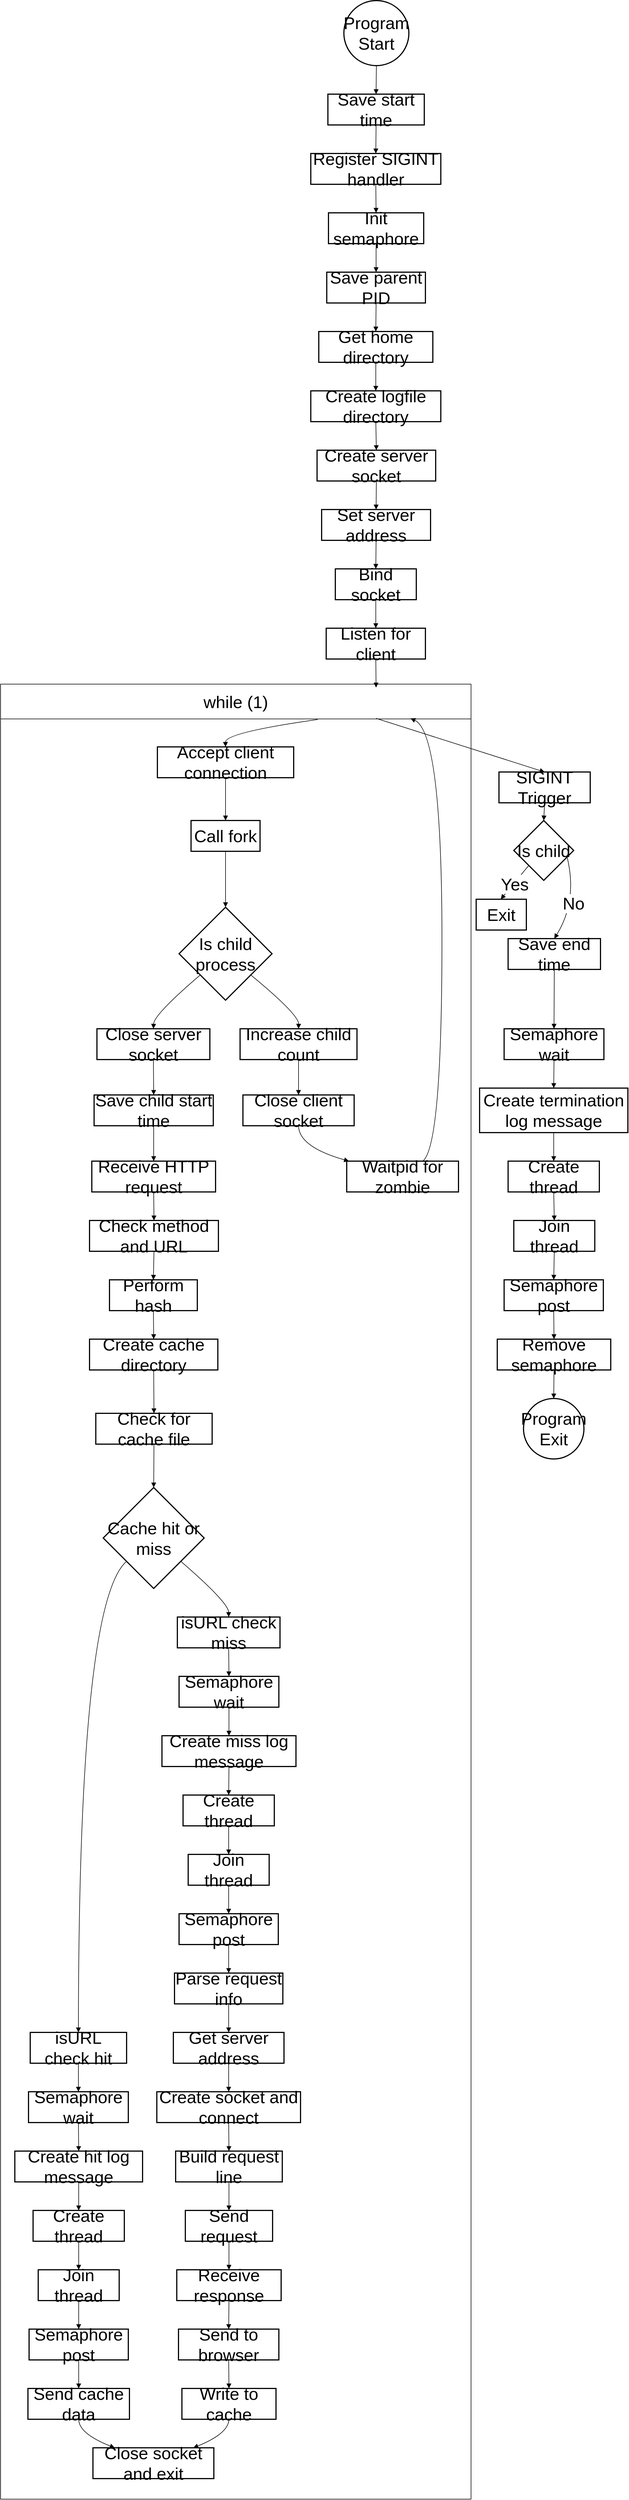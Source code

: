 <mxfile version="27.1.0">
  <diagram name="페이지-1" id="2ZUeOMSqnqANXjBzBvZ2">
    <mxGraphModel dx="3329" dy="1334" grid="0" gridSize="10" guides="1" tooltips="1" connect="1" arrows="1" fold="1" page="1" pageScale="1" pageWidth="827" pageHeight="1169" math="0" shadow="0">
      <root>
        <mxCell id="0" />
        <mxCell id="1" parent="0" />
        <mxCell id="hJSbbheGE9ecB6tRiey5-121" value="" style="rounded=0;whiteSpace=wrap;html=1;" vertex="1" parent="1">
          <mxGeometry x="-5" y="1275" width="825" height="3124" as="geometry" />
        </mxCell>
        <mxCell id="hJSbbheGE9ecB6tRiey5-120" value="&lt;font style=&quot;font-size: 30px;&quot;&gt;while (1)&lt;/font&gt;" style="rounded=0;whiteSpace=wrap;html=1;" vertex="1" parent="1">
          <mxGeometry x="-5" y="1218" width="825" height="61" as="geometry" />
        </mxCell>
        <mxCell id="hJSbbheGE9ecB6tRiey5-1" value="Program Start" style="ellipse;aspect=fixed;strokeWidth=2;whiteSpace=wrap;fontSize=30;" vertex="1" parent="1">
          <mxGeometry x="597" y="20" width="114" height="114" as="geometry" />
        </mxCell>
        <mxCell id="hJSbbheGE9ecB6tRiey5-2" value="Save start time" style="whiteSpace=wrap;strokeWidth=2;fontSize=30;" vertex="1" parent="1">
          <mxGeometry x="569" y="184" width="169" height="54" as="geometry" />
        </mxCell>
        <mxCell id="hJSbbheGE9ecB6tRiey5-3" value="Register SIGINT handler" style="whiteSpace=wrap;strokeWidth=2;fontSize=30;" vertex="1" parent="1">
          <mxGeometry x="539" y="288" width="228" height="54" as="geometry" />
        </mxCell>
        <mxCell id="hJSbbheGE9ecB6tRiey5-4" value="Init semaphore" style="whiteSpace=wrap;strokeWidth=2;fontSize=30;" vertex="1" parent="1">
          <mxGeometry x="570" y="392" width="167" height="54" as="geometry" />
        </mxCell>
        <mxCell id="hJSbbheGE9ecB6tRiey5-5" value="Save parent PID" style="whiteSpace=wrap;strokeWidth=2;fontSize=30;" vertex="1" parent="1">
          <mxGeometry x="567" y="496" width="173" height="54" as="geometry" />
        </mxCell>
        <mxCell id="hJSbbheGE9ecB6tRiey5-6" value="Get home directory" style="whiteSpace=wrap;strokeWidth=2;fontSize=30;" vertex="1" parent="1">
          <mxGeometry x="553" y="600" width="200" height="54" as="geometry" />
        </mxCell>
        <mxCell id="hJSbbheGE9ecB6tRiey5-7" value="Create logfile directory" style="whiteSpace=wrap;strokeWidth=2;fontSize=30;" vertex="1" parent="1">
          <mxGeometry x="539" y="704" width="228" height="54" as="geometry" />
        </mxCell>
        <mxCell id="hJSbbheGE9ecB6tRiey5-8" value="Create server socket" style="whiteSpace=wrap;strokeWidth=2;fontSize=30;" vertex="1" parent="1">
          <mxGeometry x="550" y="808" width="208" height="54" as="geometry" />
        </mxCell>
        <mxCell id="hJSbbheGE9ecB6tRiey5-9" value="Set server address" style="whiteSpace=wrap;strokeWidth=2;fontSize=30;" vertex="1" parent="1">
          <mxGeometry x="558" y="912" width="191" height="54" as="geometry" />
        </mxCell>
        <mxCell id="hJSbbheGE9ecB6tRiey5-10" value="Bind socket" style="whiteSpace=wrap;strokeWidth=2;fontSize=30;" vertex="1" parent="1">
          <mxGeometry x="582" y="1016" width="142" height="54" as="geometry" />
        </mxCell>
        <mxCell id="hJSbbheGE9ecB6tRiey5-11" value="Listen for client" style="whiteSpace=wrap;strokeWidth=2;fontSize=30;" vertex="1" parent="1">
          <mxGeometry x="566" y="1120" width="174" height="54" as="geometry" />
        </mxCell>
        <mxCell id="hJSbbheGE9ecB6tRiey5-13" value="Accept client connection" style="whiteSpace=wrap;strokeWidth=2;fontSize=30;" vertex="1" parent="1">
          <mxGeometry x="270" y="1328" width="239" height="54" as="geometry" />
        </mxCell>
        <mxCell id="hJSbbheGE9ecB6tRiey5-14" value="Call fork" style="whiteSpace=wrap;strokeWidth=2;fontSize=30;" vertex="1" parent="1">
          <mxGeometry x="329" y="1457" width="121" height="54" as="geometry" />
        </mxCell>
        <mxCell id="hJSbbheGE9ecB6tRiey5-15" value="Is child process" style="rhombus;strokeWidth=2;whiteSpace=wrap;fontSize=30;" vertex="1" parent="1">
          <mxGeometry x="308" y="1609" width="163" height="163" as="geometry" />
        </mxCell>
        <mxCell id="hJSbbheGE9ecB6tRiey5-16" value="Close server socket" style="whiteSpace=wrap;strokeWidth=2;fontSize=30;" vertex="1" parent="1">
          <mxGeometry x="164" y="1822" width="198" height="54" as="geometry" />
        </mxCell>
        <mxCell id="hJSbbheGE9ecB6tRiey5-17" value="Save child start time" style="whiteSpace=wrap;strokeWidth=2;fontSize=30;" vertex="1" parent="1">
          <mxGeometry x="159" y="1938" width="209" height="54" as="geometry" />
        </mxCell>
        <mxCell id="hJSbbheGE9ecB6tRiey5-18" value="Receive HTTP request" style="whiteSpace=wrap;strokeWidth=2;fontSize=30;" vertex="1" parent="1">
          <mxGeometry x="155" y="2054" width="217" height="54" as="geometry" />
        </mxCell>
        <mxCell id="hJSbbheGE9ecB6tRiey5-19" value="Check method and URL" style="whiteSpace=wrap;strokeWidth=2;fontSize=30;" vertex="1" parent="1">
          <mxGeometry x="151" y="2158" width="226" height="54" as="geometry" />
        </mxCell>
        <mxCell id="hJSbbheGE9ecB6tRiey5-20" value="Perform hash" style="whiteSpace=wrap;strokeWidth=2;fontSize=30;" vertex="1" parent="1">
          <mxGeometry x="186" y="2262" width="154" height="54" as="geometry" />
        </mxCell>
        <mxCell id="hJSbbheGE9ecB6tRiey5-21" value="Create cache directory" style="whiteSpace=wrap;strokeWidth=2;fontSize=30;" vertex="1" parent="1">
          <mxGeometry x="151" y="2366" width="225" height="54" as="geometry" />
        </mxCell>
        <mxCell id="hJSbbheGE9ecB6tRiey5-22" value="Check for cache file" style="whiteSpace=wrap;strokeWidth=2;fontSize=30;" vertex="1" parent="1">
          <mxGeometry x="162" y="2496" width="204" height="54" as="geometry" />
        </mxCell>
        <mxCell id="hJSbbheGE9ecB6tRiey5-23" value="Cache hit or miss" style="rhombus;strokeWidth=2;whiteSpace=wrap;fontSize=30;" vertex="1" parent="1">
          <mxGeometry x="175" y="2626" width="177" height="177" as="geometry" />
        </mxCell>
        <mxCell id="hJSbbheGE9ecB6tRiey5-24" value="isURL check hit" style="whiteSpace=wrap;strokeWidth=2;fontSize=30;" vertex="1" parent="1">
          <mxGeometry x="47" y="3581" width="169" height="54" as="geometry" />
        </mxCell>
        <mxCell id="hJSbbheGE9ecB6tRiey5-25" value="Semaphore wait" style="whiteSpace=wrap;strokeWidth=2;fontSize=30;" vertex="1" parent="1">
          <mxGeometry x="44" y="3685" width="175" height="54" as="geometry" />
        </mxCell>
        <mxCell id="hJSbbheGE9ecB6tRiey5-26" value="Create hit log message" style="whiteSpace=wrap;strokeWidth=2;fontSize=30;" vertex="1" parent="1">
          <mxGeometry x="20" y="3789" width="224" height="54" as="geometry" />
        </mxCell>
        <mxCell id="hJSbbheGE9ecB6tRiey5-27" value="Create thread" style="whiteSpace=wrap;strokeWidth=2;fontSize=30;" vertex="1" parent="1">
          <mxGeometry x="52" y="3893" width="160" height="54" as="geometry" />
        </mxCell>
        <mxCell id="hJSbbheGE9ecB6tRiey5-28" value="Join thread" style="whiteSpace=wrap;strokeWidth=2;fontSize=30;" vertex="1" parent="1">
          <mxGeometry x="61" y="3997" width="142" height="54" as="geometry" />
        </mxCell>
        <mxCell id="hJSbbheGE9ecB6tRiey5-29" value="Semaphore post" style="whiteSpace=wrap;strokeWidth=2;fontSize=30;" vertex="1" parent="1">
          <mxGeometry x="45" y="4101" width="174" height="54" as="geometry" />
        </mxCell>
        <mxCell id="hJSbbheGE9ecB6tRiey5-30" value="Send cache data" style="whiteSpace=wrap;strokeWidth=2;fontSize=30;" vertex="1" parent="1">
          <mxGeometry x="43" y="4205" width="178" height="54" as="geometry" />
        </mxCell>
        <mxCell id="hJSbbheGE9ecB6tRiey5-31" value="isURL check miss" style="whiteSpace=wrap;strokeWidth=2;fontSize=30;" vertex="1" parent="1">
          <mxGeometry x="305" y="2853" width="180" height="54" as="geometry" />
        </mxCell>
        <mxCell id="hJSbbheGE9ecB6tRiey5-32" value="Semaphore wait" style="whiteSpace=wrap;strokeWidth=2;fontSize=30;" vertex="1" parent="1">
          <mxGeometry x="308" y="2957" width="175" height="54" as="geometry" />
        </mxCell>
        <mxCell id="hJSbbheGE9ecB6tRiey5-33" value="Create miss log message" style="whiteSpace=wrap;strokeWidth=2;fontSize=30;" vertex="1" parent="1">
          <mxGeometry x="278" y="3061" width="235" height="54" as="geometry" />
        </mxCell>
        <mxCell id="hJSbbheGE9ecB6tRiey5-34" value="Create thread" style="whiteSpace=wrap;strokeWidth=2;fontSize=30;" vertex="1" parent="1">
          <mxGeometry x="315" y="3165" width="160" height="54" as="geometry" />
        </mxCell>
        <mxCell id="hJSbbheGE9ecB6tRiey5-35" value="Join thread" style="whiteSpace=wrap;strokeWidth=2;fontSize=30;" vertex="1" parent="1">
          <mxGeometry x="324" y="3269" width="142" height="54" as="geometry" />
        </mxCell>
        <mxCell id="hJSbbheGE9ecB6tRiey5-36" value="Semaphore post" style="whiteSpace=wrap;strokeWidth=2;fontSize=30;" vertex="1" parent="1">
          <mxGeometry x="308" y="3373" width="174" height="54" as="geometry" />
        </mxCell>
        <mxCell id="hJSbbheGE9ecB6tRiey5-37" value="Parse request info" style="whiteSpace=wrap;strokeWidth=2;fontSize=30;" vertex="1" parent="1">
          <mxGeometry x="300" y="3477" width="190" height="54" as="geometry" />
        </mxCell>
        <mxCell id="hJSbbheGE9ecB6tRiey5-38" value="Get server address" style="whiteSpace=wrap;strokeWidth=2;fontSize=30;" vertex="1" parent="1">
          <mxGeometry x="298" y="3581" width="194" height="54" as="geometry" />
        </mxCell>
        <mxCell id="hJSbbheGE9ecB6tRiey5-39" value="Create socket and connect" style="whiteSpace=wrap;strokeWidth=2;fontSize=30;" vertex="1" parent="1">
          <mxGeometry x="269" y="3685" width="252" height="54" as="geometry" />
        </mxCell>
        <mxCell id="hJSbbheGE9ecB6tRiey5-40" value="Build request line" style="whiteSpace=wrap;strokeWidth=2;fontSize=30;" vertex="1" parent="1">
          <mxGeometry x="302" y="3789" width="187" height="54" as="geometry" />
        </mxCell>
        <mxCell id="hJSbbheGE9ecB6tRiey5-41" value="Send request" style="whiteSpace=wrap;strokeWidth=2;fontSize=30;" vertex="1" parent="1">
          <mxGeometry x="319" y="3893" width="153" height="54" as="geometry" />
        </mxCell>
        <mxCell id="hJSbbheGE9ecB6tRiey5-42" value="Receive response" style="whiteSpace=wrap;strokeWidth=2;fontSize=30;" vertex="1" parent="1">
          <mxGeometry x="304" y="3997" width="183" height="54" as="geometry" />
        </mxCell>
        <mxCell id="hJSbbheGE9ecB6tRiey5-43" value="Send to browser" style="whiteSpace=wrap;strokeWidth=2;fontSize=30;" vertex="1" parent="1">
          <mxGeometry x="307" y="4101" width="176" height="54" as="geometry" />
        </mxCell>
        <mxCell id="hJSbbheGE9ecB6tRiey5-44" value="Write to cache" style="whiteSpace=wrap;strokeWidth=2;fontSize=30;" vertex="1" parent="1">
          <mxGeometry x="313" y="4205" width="165" height="54" as="geometry" />
        </mxCell>
        <mxCell id="hJSbbheGE9ecB6tRiey5-45" value="Close socket and exit" style="whiteSpace=wrap;strokeWidth=2;fontSize=30;" vertex="1" parent="1">
          <mxGeometry x="157" y="4309" width="212" height="54" as="geometry" />
        </mxCell>
        <mxCell id="hJSbbheGE9ecB6tRiey5-46" value="Increase child count" style="whiteSpace=wrap;strokeWidth=2;fontSize=30;" vertex="1" parent="1">
          <mxGeometry x="415" y="1822" width="205" height="54" as="geometry" />
        </mxCell>
        <mxCell id="hJSbbheGE9ecB6tRiey5-47" value="Close client socket" style="whiteSpace=wrap;strokeWidth=2;fontSize=30;" vertex="1" parent="1">
          <mxGeometry x="420" y="1938" width="195" height="54" as="geometry" />
        </mxCell>
        <mxCell id="hJSbbheGE9ecB6tRiey5-48" value="Waitpid for zombie" style="whiteSpace=wrap;strokeWidth=2;fontSize=30;" vertex="1" parent="1">
          <mxGeometry x="602" y="2054" width="196" height="54" as="geometry" />
        </mxCell>
        <mxCell id="hJSbbheGE9ecB6tRiey5-49" value="SIGINT Trigger" style="whiteSpace=wrap;strokeWidth=2;fontSize=30;" vertex="1" parent="1">
          <mxGeometry x="869" y="1372" width="160" height="54" as="geometry" />
        </mxCell>
        <mxCell id="hJSbbheGE9ecB6tRiey5-50" value="Is child" style="rhombus;strokeWidth=2;whiteSpace=wrap;fontSize=30;" vertex="1" parent="1">
          <mxGeometry x="895" y="1457" width="105" height="105" as="geometry" />
        </mxCell>
        <mxCell id="hJSbbheGE9ecB6tRiey5-51" value="Exit" style="whiteSpace=wrap;strokeWidth=2;fontSize=30;" vertex="1" parent="1">
          <mxGeometry x="829" y="1595" width="88" height="54" as="geometry" />
        </mxCell>
        <mxCell id="hJSbbheGE9ecB6tRiey5-52" value="Save end time" style="whiteSpace=wrap;strokeWidth=2;fontSize=30;" vertex="1" parent="1">
          <mxGeometry x="885" y="1664" width="162" height="54" as="geometry" />
        </mxCell>
        <mxCell id="hJSbbheGE9ecB6tRiey5-53" value="Semaphore wait" style="whiteSpace=wrap;strokeWidth=2;fontSize=30;" vertex="1" parent="1">
          <mxGeometry x="878" y="1822" width="175" height="54" as="geometry" />
        </mxCell>
        <mxCell id="hJSbbheGE9ecB6tRiey5-54" value="Create termination log message" style="whiteSpace=wrap;strokeWidth=2;fontSize=30;" vertex="1" parent="1">
          <mxGeometry x="835" y="1926" width="260" height="78" as="geometry" />
        </mxCell>
        <mxCell id="hJSbbheGE9ecB6tRiey5-55" value="Create thread" style="whiteSpace=wrap;strokeWidth=2;fontSize=30;" vertex="1" parent="1">
          <mxGeometry x="885" y="2054" width="160" height="54" as="geometry" />
        </mxCell>
        <mxCell id="hJSbbheGE9ecB6tRiey5-56" value="Join thread" style="whiteSpace=wrap;strokeWidth=2;fontSize=30;" vertex="1" parent="1">
          <mxGeometry x="895" y="2158" width="142" height="54" as="geometry" />
        </mxCell>
        <mxCell id="hJSbbheGE9ecB6tRiey5-57" value="Semaphore post" style="whiteSpace=wrap;strokeWidth=2;fontSize=30;" vertex="1" parent="1">
          <mxGeometry x="878" y="2262" width="174" height="54" as="geometry" />
        </mxCell>
        <mxCell id="hJSbbheGE9ecB6tRiey5-58" value="Remove semaphore" style="whiteSpace=wrap;strokeWidth=2;fontSize=30;" vertex="1" parent="1">
          <mxGeometry x="866" y="2366" width="199" height="54" as="geometry" />
        </mxCell>
        <mxCell id="hJSbbheGE9ecB6tRiey5-59" value="Program Exit" style="ellipse;aspect=fixed;strokeWidth=2;whiteSpace=wrap;fontSize=30;" vertex="1" parent="1">
          <mxGeometry x="912" y="2470" width="106" height="106" as="geometry" />
        </mxCell>
        <mxCell id="hJSbbheGE9ecB6tRiey5-60" value="" style="curved=1;startArrow=none;endArrow=block;exitX=0.5;exitY=1;entryX=0.5;entryY=0;rounded=0;fontSize=30;" edge="1" parent="1" source="hJSbbheGE9ecB6tRiey5-1" target="hJSbbheGE9ecB6tRiey5-2">
          <mxGeometry relative="1" as="geometry">
            <Array as="points" />
          </mxGeometry>
        </mxCell>
        <mxCell id="hJSbbheGE9ecB6tRiey5-61" value="" style="curved=1;startArrow=none;endArrow=block;exitX=0.5;exitY=1;entryX=0.5;entryY=0;rounded=0;fontSize=30;" edge="1" parent="1" source="hJSbbheGE9ecB6tRiey5-2" target="hJSbbheGE9ecB6tRiey5-3">
          <mxGeometry relative="1" as="geometry">
            <Array as="points" />
          </mxGeometry>
        </mxCell>
        <mxCell id="hJSbbheGE9ecB6tRiey5-62" value="" style="curved=1;startArrow=none;endArrow=block;exitX=0.5;exitY=1;entryX=0.5;entryY=0;rounded=0;fontSize=30;" edge="1" parent="1" source="hJSbbheGE9ecB6tRiey5-3" target="hJSbbheGE9ecB6tRiey5-4">
          <mxGeometry relative="1" as="geometry">
            <Array as="points" />
          </mxGeometry>
        </mxCell>
        <mxCell id="hJSbbheGE9ecB6tRiey5-63" value="" style="curved=1;startArrow=none;endArrow=block;exitX=0.5;exitY=0.99;entryX=0.5;entryY=-0.01;rounded=0;fontSize=30;" edge="1" parent="1" source="hJSbbheGE9ecB6tRiey5-4" target="hJSbbheGE9ecB6tRiey5-5">
          <mxGeometry relative="1" as="geometry">
            <Array as="points" />
          </mxGeometry>
        </mxCell>
        <mxCell id="hJSbbheGE9ecB6tRiey5-64" value="" style="curved=1;startArrow=none;endArrow=block;exitX=0.5;exitY=0.99;entryX=0.5;entryY=-0.01;rounded=0;fontSize=30;" edge="1" parent="1" source="hJSbbheGE9ecB6tRiey5-5" target="hJSbbheGE9ecB6tRiey5-6">
          <mxGeometry relative="1" as="geometry">
            <Array as="points" />
          </mxGeometry>
        </mxCell>
        <mxCell id="hJSbbheGE9ecB6tRiey5-65" value="" style="curved=1;startArrow=none;endArrow=block;exitX=0.5;exitY=0.99;entryX=0.5;entryY=-0.01;rounded=0;fontSize=30;" edge="1" parent="1" source="hJSbbheGE9ecB6tRiey5-6" target="hJSbbheGE9ecB6tRiey5-7">
          <mxGeometry relative="1" as="geometry">
            <Array as="points" />
          </mxGeometry>
        </mxCell>
        <mxCell id="hJSbbheGE9ecB6tRiey5-66" value="" style="curved=1;startArrow=none;endArrow=block;exitX=0.5;exitY=0.99;entryX=0.5;entryY=-0.01;rounded=0;fontSize=30;" edge="1" parent="1" source="hJSbbheGE9ecB6tRiey5-7" target="hJSbbheGE9ecB6tRiey5-8">
          <mxGeometry relative="1" as="geometry">
            <Array as="points" />
          </mxGeometry>
        </mxCell>
        <mxCell id="hJSbbheGE9ecB6tRiey5-67" value="" style="curved=1;startArrow=none;endArrow=block;exitX=0.5;exitY=0.99;entryX=0.5;entryY=-0.01;rounded=0;fontSize=30;" edge="1" parent="1" source="hJSbbheGE9ecB6tRiey5-8" target="hJSbbheGE9ecB6tRiey5-9">
          <mxGeometry relative="1" as="geometry">
            <Array as="points" />
          </mxGeometry>
        </mxCell>
        <mxCell id="hJSbbheGE9ecB6tRiey5-68" value="" style="curved=1;startArrow=none;endArrow=block;exitX=0.5;exitY=0.99;entryX=0.5;entryY=-0.01;rounded=0;fontSize=30;" edge="1" parent="1" source="hJSbbheGE9ecB6tRiey5-9" target="hJSbbheGE9ecB6tRiey5-10">
          <mxGeometry relative="1" as="geometry">
            <Array as="points" />
          </mxGeometry>
        </mxCell>
        <mxCell id="hJSbbheGE9ecB6tRiey5-69" value="" style="curved=1;startArrow=none;endArrow=block;exitX=0.5;exitY=0.99;entryX=0.5;entryY=-0.01;rounded=0;fontSize=30;" edge="1" parent="1" source="hJSbbheGE9ecB6tRiey5-10" target="hJSbbheGE9ecB6tRiey5-11">
          <mxGeometry relative="1" as="geometry">
            <Array as="points" />
          </mxGeometry>
        </mxCell>
        <mxCell id="hJSbbheGE9ecB6tRiey5-70" value="" style="curved=1;startArrow=none;endArrow=block;exitX=0.5;exitY=0.99;entryX=0.5;entryY=-0.01;rounded=0;fontSize=30;" edge="1" parent="1" source="hJSbbheGE9ecB6tRiey5-11">
          <mxGeometry relative="1" as="geometry">
            <Array as="points" />
            <mxPoint x="653.5" y="1224" as="targetPoint" />
          </mxGeometry>
        </mxCell>
        <mxCell id="hJSbbheGE9ecB6tRiey5-71" value="" style="curved=1;startArrow=none;endArrow=block;entryX=0.5;entryY=-0.01;rounded=0;fontSize=30;" edge="1" parent="1" target="hJSbbheGE9ecB6tRiey5-13">
          <mxGeometry relative="1" as="geometry">
            <Array as="points">
              <mxPoint x="389" y="1303" />
            </Array>
            <mxPoint x="551" y="1280" as="sourcePoint" />
          </mxGeometry>
        </mxCell>
        <mxCell id="hJSbbheGE9ecB6tRiey5-72" value="" style="curved=1;startArrow=none;endArrow=block;exitX=0.5;exitY=0.99;entryX=0.5;entryY=0;rounded=0;fontSize=30;" edge="1" parent="1" source="hJSbbheGE9ecB6tRiey5-13" target="hJSbbheGE9ecB6tRiey5-14">
          <mxGeometry relative="1" as="geometry">
            <Array as="points" />
          </mxGeometry>
        </mxCell>
        <mxCell id="hJSbbheGE9ecB6tRiey5-73" value="" style="curved=1;startArrow=none;endArrow=block;exitX=0.5;exitY=1;entryX=0.5;entryY=0;rounded=0;fontSize=30;" edge="1" parent="1" source="hJSbbheGE9ecB6tRiey5-14" target="hJSbbheGE9ecB6tRiey5-15">
          <mxGeometry relative="1" as="geometry">
            <Array as="points" />
          </mxGeometry>
        </mxCell>
        <mxCell id="hJSbbheGE9ecB6tRiey5-74" value="" style="curved=1;startArrow=none;endArrow=block;exitX=0;exitY=0.92;entryX=0.5;entryY=0;rounded=0;fontSize=30;" edge="1" parent="1" source="hJSbbheGE9ecB6tRiey5-15" target="hJSbbheGE9ecB6tRiey5-16">
          <mxGeometry relative="1" as="geometry">
            <Array as="points">
              <mxPoint x="264" y="1797" />
            </Array>
          </mxGeometry>
        </mxCell>
        <mxCell id="hJSbbheGE9ecB6tRiey5-75" value="" style="curved=1;startArrow=none;endArrow=block;exitX=0.5;exitY=1;entryX=0.5;entryY=0;rounded=0;fontSize=30;" edge="1" parent="1" source="hJSbbheGE9ecB6tRiey5-16" target="hJSbbheGE9ecB6tRiey5-17">
          <mxGeometry relative="1" as="geometry">
            <Array as="points" />
          </mxGeometry>
        </mxCell>
        <mxCell id="hJSbbheGE9ecB6tRiey5-76" value="" style="curved=1;startArrow=none;endArrow=block;exitX=0.5;exitY=1;entryX=0.5;entryY=0;rounded=0;fontSize=30;" edge="1" parent="1" source="hJSbbheGE9ecB6tRiey5-17" target="hJSbbheGE9ecB6tRiey5-18">
          <mxGeometry relative="1" as="geometry">
            <Array as="points" />
          </mxGeometry>
        </mxCell>
        <mxCell id="hJSbbheGE9ecB6tRiey5-77" value="" style="curved=1;startArrow=none;endArrow=block;exitX=0.5;exitY=1;entryX=0.5;entryY=0;rounded=0;fontSize=30;" edge="1" parent="1" source="hJSbbheGE9ecB6tRiey5-18" target="hJSbbheGE9ecB6tRiey5-19">
          <mxGeometry relative="1" as="geometry">
            <Array as="points" />
          </mxGeometry>
        </mxCell>
        <mxCell id="hJSbbheGE9ecB6tRiey5-78" value="" style="curved=1;startArrow=none;endArrow=block;exitX=0.5;exitY=1;entryX=0.5;entryY=0;rounded=0;fontSize=30;" edge="1" parent="1" source="hJSbbheGE9ecB6tRiey5-19" target="hJSbbheGE9ecB6tRiey5-20">
          <mxGeometry relative="1" as="geometry">
            <Array as="points" />
          </mxGeometry>
        </mxCell>
        <mxCell id="hJSbbheGE9ecB6tRiey5-79" value="" style="curved=1;startArrow=none;endArrow=block;exitX=0.5;exitY=1;entryX=0.5;entryY=0;rounded=0;fontSize=30;" edge="1" parent="1" source="hJSbbheGE9ecB6tRiey5-20" target="hJSbbheGE9ecB6tRiey5-21">
          <mxGeometry relative="1" as="geometry">
            <Array as="points" />
          </mxGeometry>
        </mxCell>
        <mxCell id="hJSbbheGE9ecB6tRiey5-80" value="" style="curved=1;startArrow=none;endArrow=block;exitX=0.5;exitY=1;entryX=0.5;entryY=0;rounded=0;fontSize=30;" edge="1" parent="1" source="hJSbbheGE9ecB6tRiey5-21" target="hJSbbheGE9ecB6tRiey5-22">
          <mxGeometry relative="1" as="geometry">
            <Array as="points" />
          </mxGeometry>
        </mxCell>
        <mxCell id="hJSbbheGE9ecB6tRiey5-81" value="" style="curved=1;startArrow=none;endArrow=block;exitX=0.5;exitY=1;entryX=0.5;entryY=0;rounded=0;fontSize=30;" edge="1" parent="1" source="hJSbbheGE9ecB6tRiey5-22" target="hJSbbheGE9ecB6tRiey5-23">
          <mxGeometry relative="1" as="geometry">
            <Array as="points" />
          </mxGeometry>
        </mxCell>
        <mxCell id="hJSbbheGE9ecB6tRiey5-82" value="" style="curved=1;startArrow=none;endArrow=block;exitX=0;exitY=0.93;entryX=0.5;entryY=0.01;rounded=0;fontSize=30;" edge="1" parent="1" source="hJSbbheGE9ecB6tRiey5-23" target="hJSbbheGE9ecB6tRiey5-24">
          <mxGeometry relative="1" as="geometry">
            <Array as="points">
              <mxPoint x="132" y="2828" />
            </Array>
          </mxGeometry>
        </mxCell>
        <mxCell id="hJSbbheGE9ecB6tRiey5-83" value="" style="curved=1;startArrow=none;endArrow=block;exitX=0.5;exitY=1;entryX=0.5;entryY=0;rounded=0;fontSize=30;" edge="1" parent="1" source="hJSbbheGE9ecB6tRiey5-24" target="hJSbbheGE9ecB6tRiey5-25">
          <mxGeometry relative="1" as="geometry">
            <Array as="points" />
          </mxGeometry>
        </mxCell>
        <mxCell id="hJSbbheGE9ecB6tRiey5-84" value="" style="curved=1;startArrow=none;endArrow=block;exitX=0.5;exitY=1;entryX=0.5;entryY=0;rounded=0;fontSize=30;" edge="1" parent="1" source="hJSbbheGE9ecB6tRiey5-25" target="hJSbbheGE9ecB6tRiey5-26">
          <mxGeometry relative="1" as="geometry">
            <Array as="points" />
          </mxGeometry>
        </mxCell>
        <mxCell id="hJSbbheGE9ecB6tRiey5-85" value="" style="curved=1;startArrow=none;endArrow=block;exitX=0.5;exitY=1;entryX=0.5;entryY=0;rounded=0;fontSize=30;" edge="1" parent="1" source="hJSbbheGE9ecB6tRiey5-26" target="hJSbbheGE9ecB6tRiey5-27">
          <mxGeometry relative="1" as="geometry">
            <Array as="points" />
          </mxGeometry>
        </mxCell>
        <mxCell id="hJSbbheGE9ecB6tRiey5-86" value="" style="curved=1;startArrow=none;endArrow=block;exitX=0.5;exitY=1;entryX=0.5;entryY=0;rounded=0;fontSize=30;" edge="1" parent="1" source="hJSbbheGE9ecB6tRiey5-27" target="hJSbbheGE9ecB6tRiey5-28">
          <mxGeometry relative="1" as="geometry">
            <Array as="points" />
          </mxGeometry>
        </mxCell>
        <mxCell id="hJSbbheGE9ecB6tRiey5-87" value="" style="curved=1;startArrow=none;endArrow=block;exitX=0.5;exitY=1;entryX=0.5;entryY=0;rounded=0;fontSize=30;" edge="1" parent="1" source="hJSbbheGE9ecB6tRiey5-28" target="hJSbbheGE9ecB6tRiey5-29">
          <mxGeometry relative="1" as="geometry">
            <Array as="points" />
          </mxGeometry>
        </mxCell>
        <mxCell id="hJSbbheGE9ecB6tRiey5-88" value="" style="curved=1;startArrow=none;endArrow=block;exitX=0.5;exitY=1;entryX=0.5;entryY=0;rounded=0;fontSize=30;" edge="1" parent="1" source="hJSbbheGE9ecB6tRiey5-29" target="hJSbbheGE9ecB6tRiey5-30">
          <mxGeometry relative="1" as="geometry">
            <Array as="points" />
          </mxGeometry>
        </mxCell>
        <mxCell id="hJSbbheGE9ecB6tRiey5-89" value="" style="curved=1;startArrow=none;endArrow=block;exitX=1;exitY=0.93;entryX=0.5;entryY=0.01;rounded=0;fontSize=30;" edge="1" parent="1" source="hJSbbheGE9ecB6tRiey5-23" target="hJSbbheGE9ecB6tRiey5-31">
          <mxGeometry relative="1" as="geometry">
            <Array as="points">
              <mxPoint x="395" y="2828" />
            </Array>
          </mxGeometry>
        </mxCell>
        <mxCell id="hJSbbheGE9ecB6tRiey5-90" value="" style="curved=1;startArrow=none;endArrow=block;exitX=0.5;exitY=1.01;entryX=0.5;entryY=0.01;rounded=0;fontSize=30;" edge="1" parent="1" source="hJSbbheGE9ecB6tRiey5-31" target="hJSbbheGE9ecB6tRiey5-32">
          <mxGeometry relative="1" as="geometry">
            <Array as="points" />
          </mxGeometry>
        </mxCell>
        <mxCell id="hJSbbheGE9ecB6tRiey5-91" value="" style="curved=1;startArrow=none;endArrow=block;exitX=0.5;exitY=1.01;entryX=0.5;entryY=0.01;rounded=0;fontSize=30;" edge="1" parent="1" source="hJSbbheGE9ecB6tRiey5-32" target="hJSbbheGE9ecB6tRiey5-33">
          <mxGeometry relative="1" as="geometry">
            <Array as="points" />
          </mxGeometry>
        </mxCell>
        <mxCell id="hJSbbheGE9ecB6tRiey5-92" value="" style="curved=1;startArrow=none;endArrow=block;exitX=0.5;exitY=1.01;entryX=0.5;entryY=0.01;rounded=0;fontSize=30;" edge="1" parent="1" source="hJSbbheGE9ecB6tRiey5-33" target="hJSbbheGE9ecB6tRiey5-34">
          <mxGeometry relative="1" as="geometry">
            <Array as="points" />
          </mxGeometry>
        </mxCell>
        <mxCell id="hJSbbheGE9ecB6tRiey5-93" value="" style="curved=1;startArrow=none;endArrow=block;exitX=0.5;exitY=1.01;entryX=0.5;entryY=0.01;rounded=0;fontSize=30;" edge="1" parent="1" source="hJSbbheGE9ecB6tRiey5-34" target="hJSbbheGE9ecB6tRiey5-35">
          <mxGeometry relative="1" as="geometry">
            <Array as="points" />
          </mxGeometry>
        </mxCell>
        <mxCell id="hJSbbheGE9ecB6tRiey5-94" value="" style="curved=1;startArrow=none;endArrow=block;exitX=0.5;exitY=1.01;entryX=0.5;entryY=0.01;rounded=0;fontSize=30;" edge="1" parent="1" source="hJSbbheGE9ecB6tRiey5-35" target="hJSbbheGE9ecB6tRiey5-36">
          <mxGeometry relative="1" as="geometry">
            <Array as="points" />
          </mxGeometry>
        </mxCell>
        <mxCell id="hJSbbheGE9ecB6tRiey5-95" value="" style="curved=1;startArrow=none;endArrow=block;exitX=0.5;exitY=1.01;entryX=0.5;entryY=0.01;rounded=0;fontSize=30;" edge="1" parent="1" source="hJSbbheGE9ecB6tRiey5-36" target="hJSbbheGE9ecB6tRiey5-37">
          <mxGeometry relative="1" as="geometry">
            <Array as="points" />
          </mxGeometry>
        </mxCell>
        <mxCell id="hJSbbheGE9ecB6tRiey5-96" value="" style="curved=1;startArrow=none;endArrow=block;exitX=0.5;exitY=1.01;entryX=0.5;entryY=0.01;rounded=0;fontSize=30;" edge="1" parent="1" source="hJSbbheGE9ecB6tRiey5-37" target="hJSbbheGE9ecB6tRiey5-38">
          <mxGeometry relative="1" as="geometry">
            <Array as="points" />
          </mxGeometry>
        </mxCell>
        <mxCell id="hJSbbheGE9ecB6tRiey5-97" value="" style="curved=1;startArrow=none;endArrow=block;exitX=0.5;exitY=1;entryX=0.5;entryY=0;rounded=0;fontSize=30;" edge="1" parent="1" source="hJSbbheGE9ecB6tRiey5-38" target="hJSbbheGE9ecB6tRiey5-39">
          <mxGeometry relative="1" as="geometry">
            <Array as="points" />
          </mxGeometry>
        </mxCell>
        <mxCell id="hJSbbheGE9ecB6tRiey5-98" value="" style="curved=1;startArrow=none;endArrow=block;exitX=0.5;exitY=1;entryX=0.5;entryY=0;rounded=0;fontSize=30;" edge="1" parent="1" source="hJSbbheGE9ecB6tRiey5-39" target="hJSbbheGE9ecB6tRiey5-40">
          <mxGeometry relative="1" as="geometry">
            <Array as="points" />
          </mxGeometry>
        </mxCell>
        <mxCell id="hJSbbheGE9ecB6tRiey5-99" value="" style="curved=1;startArrow=none;endArrow=block;exitX=0.5;exitY=1;entryX=0.5;entryY=0;rounded=0;fontSize=30;" edge="1" parent="1" source="hJSbbheGE9ecB6tRiey5-40" target="hJSbbheGE9ecB6tRiey5-41">
          <mxGeometry relative="1" as="geometry">
            <Array as="points" />
          </mxGeometry>
        </mxCell>
        <mxCell id="hJSbbheGE9ecB6tRiey5-100" value="" style="curved=1;startArrow=none;endArrow=block;exitX=0.5;exitY=1;entryX=0.5;entryY=0;rounded=0;fontSize=30;" edge="1" parent="1" source="hJSbbheGE9ecB6tRiey5-41" target="hJSbbheGE9ecB6tRiey5-42">
          <mxGeometry relative="1" as="geometry">
            <Array as="points" />
          </mxGeometry>
        </mxCell>
        <mxCell id="hJSbbheGE9ecB6tRiey5-101" value="" style="curved=1;startArrow=none;endArrow=block;exitX=0.5;exitY=1;entryX=0.5;entryY=0;rounded=0;fontSize=30;" edge="1" parent="1" source="hJSbbheGE9ecB6tRiey5-42" target="hJSbbheGE9ecB6tRiey5-43">
          <mxGeometry relative="1" as="geometry">
            <Array as="points" />
          </mxGeometry>
        </mxCell>
        <mxCell id="hJSbbheGE9ecB6tRiey5-102" value="" style="curved=1;startArrow=none;endArrow=block;exitX=0.5;exitY=1;entryX=0.5;entryY=0;rounded=0;fontSize=30;" edge="1" parent="1" source="hJSbbheGE9ecB6tRiey5-43" target="hJSbbheGE9ecB6tRiey5-44">
          <mxGeometry relative="1" as="geometry">
            <Array as="points" />
          </mxGeometry>
        </mxCell>
        <mxCell id="hJSbbheGE9ecB6tRiey5-103" value="" style="curved=1;startArrow=none;endArrow=block;exitX=0.5;exitY=1;entryX=0.18;entryY=0;rounded=0;fontSize=30;" edge="1" parent="1" source="hJSbbheGE9ecB6tRiey5-30" target="hJSbbheGE9ecB6tRiey5-45">
          <mxGeometry relative="1" as="geometry">
            <Array as="points">
              <mxPoint x="132" y="4284" />
            </Array>
          </mxGeometry>
        </mxCell>
        <mxCell id="hJSbbheGE9ecB6tRiey5-104" value="" style="curved=1;startArrow=none;endArrow=block;exitX=0.5;exitY=1;entryX=0.83;entryY=0;rounded=0;fontSize=30;" edge="1" parent="1" source="hJSbbheGE9ecB6tRiey5-44" target="hJSbbheGE9ecB6tRiey5-45">
          <mxGeometry relative="1" as="geometry">
            <Array as="points">
              <mxPoint x="395" y="4284" />
            </Array>
          </mxGeometry>
        </mxCell>
        <mxCell id="hJSbbheGE9ecB6tRiey5-105" value="" style="curved=1;startArrow=none;endArrow=block;exitX=1;exitY=0.92;entryX=0.5;entryY=0;rounded=0;fontSize=30;" edge="1" parent="1" source="hJSbbheGE9ecB6tRiey5-15" target="hJSbbheGE9ecB6tRiey5-46">
          <mxGeometry relative="1" as="geometry">
            <Array as="points">
              <mxPoint x="518" y="1797" />
            </Array>
          </mxGeometry>
        </mxCell>
        <mxCell id="hJSbbheGE9ecB6tRiey5-106" value="" style="curved=1;startArrow=none;endArrow=block;exitX=0.5;exitY=1;entryX=0.5;entryY=0;rounded=0;fontSize=30;" edge="1" parent="1" source="hJSbbheGE9ecB6tRiey5-46" target="hJSbbheGE9ecB6tRiey5-47">
          <mxGeometry relative="1" as="geometry">
            <Array as="points" />
          </mxGeometry>
        </mxCell>
        <mxCell id="hJSbbheGE9ecB6tRiey5-107" value="" style="curved=1;startArrow=none;endArrow=block;exitX=0.5;exitY=1;entryX=0.02;entryY=0;rounded=0;fontSize=30;" edge="1" parent="1" source="hJSbbheGE9ecB6tRiey5-47" target="hJSbbheGE9ecB6tRiey5-48">
          <mxGeometry relative="1" as="geometry">
            <Array as="points">
              <mxPoint x="518" y="2029" />
            </Array>
          </mxGeometry>
        </mxCell>
        <mxCell id="hJSbbheGE9ecB6tRiey5-108" value="" style="curved=1;startArrow=none;endArrow=block;exitX=0.68;exitY=0;entryX=0.82;entryY=0.99;rounded=0;fontSize=30;" edge="1" parent="1" source="hJSbbheGE9ecB6tRiey5-48">
          <mxGeometry relative="1" as="geometry">
            <Array as="points">
              <mxPoint x="769" y="2029" />
              <mxPoint x="769" y="1303" />
            </Array>
            <mxPoint x="713.908" y="1278" as="targetPoint" />
          </mxGeometry>
        </mxCell>
        <mxCell id="hJSbbheGE9ecB6tRiey5-109" value="" style="curved=1;startArrow=none;endArrow=block;exitX=0.5;exitY=0.99;entryX=0.5;entryY=0;rounded=0;fontSize=30;" edge="1" parent="1" source="hJSbbheGE9ecB6tRiey5-49" target="hJSbbheGE9ecB6tRiey5-50">
          <mxGeometry relative="1" as="geometry">
            <Array as="points" />
          </mxGeometry>
        </mxCell>
        <mxCell id="hJSbbheGE9ecB6tRiey5-110" value="Yes" style="curved=1;startArrow=none;endArrow=block;exitX=0;exitY=1;entryX=0.49;entryY=-0.01;rounded=0;fontSize=30;exitDx=0;exitDy=0;" edge="1" parent="1" source="hJSbbheGE9ecB6tRiey5-50" target="hJSbbheGE9ecB6tRiey5-51">
          <mxGeometry relative="1" as="geometry">
            <Array as="points" />
          </mxGeometry>
        </mxCell>
        <mxCell id="hJSbbheGE9ecB6tRiey5-111" value="No" style="curved=1;startArrow=none;endArrow=block;exitX=1;exitY=0.64;entryX=0.5;entryY=-0.01;rounded=0;fontSize=30;" edge="1" parent="1" source="hJSbbheGE9ecB6tRiey5-50" target="hJSbbheGE9ecB6tRiey5-52">
          <mxGeometry x="0.057" y="-6" relative="1" as="geometry">
            <Array as="points">
              <mxPoint x="1007" y="1598" />
            </Array>
            <mxPoint y="1" as="offset" />
          </mxGeometry>
        </mxCell>
        <mxCell id="hJSbbheGE9ecB6tRiey5-112" value="" style="curved=1;startArrow=none;endArrow=block;exitX=0.5;exitY=0.99;entryX=0.5;entryY=0;rounded=0;fontSize=30;" edge="1" parent="1" source="hJSbbheGE9ecB6tRiey5-52" target="hJSbbheGE9ecB6tRiey5-53">
          <mxGeometry relative="1" as="geometry">
            <Array as="points" />
          </mxGeometry>
        </mxCell>
        <mxCell id="hJSbbheGE9ecB6tRiey5-113" value="" style="curved=1;startArrow=none;endArrow=block;exitX=0.5;exitY=1;entryX=0.5;entryY=0;rounded=0;fontSize=30;" edge="1" parent="1" source="hJSbbheGE9ecB6tRiey5-53" target="hJSbbheGE9ecB6tRiey5-54">
          <mxGeometry relative="1" as="geometry">
            <Array as="points" />
          </mxGeometry>
        </mxCell>
        <mxCell id="hJSbbheGE9ecB6tRiey5-114" value="" style="curved=1;startArrow=none;endArrow=block;exitX=0.5;exitY=1;entryX=0.5;entryY=0;rounded=0;fontSize=30;" edge="1" parent="1" source="hJSbbheGE9ecB6tRiey5-54" target="hJSbbheGE9ecB6tRiey5-55">
          <mxGeometry relative="1" as="geometry">
            <Array as="points" />
          </mxGeometry>
        </mxCell>
        <mxCell id="hJSbbheGE9ecB6tRiey5-115" value="" style="curved=1;startArrow=none;endArrow=block;exitX=0.5;exitY=1;entryX=0.5;entryY=0;rounded=0;fontSize=30;" edge="1" parent="1" source="hJSbbheGE9ecB6tRiey5-55" target="hJSbbheGE9ecB6tRiey5-56">
          <mxGeometry relative="1" as="geometry">
            <Array as="points" />
          </mxGeometry>
        </mxCell>
        <mxCell id="hJSbbheGE9ecB6tRiey5-116" value="" style="curved=1;startArrow=none;endArrow=block;exitX=0.5;exitY=1;entryX=0.5;entryY=0;rounded=0;fontSize=30;" edge="1" parent="1" source="hJSbbheGE9ecB6tRiey5-56" target="hJSbbheGE9ecB6tRiey5-57">
          <mxGeometry relative="1" as="geometry">
            <Array as="points" />
          </mxGeometry>
        </mxCell>
        <mxCell id="hJSbbheGE9ecB6tRiey5-117" value="" style="curved=1;startArrow=none;endArrow=block;exitX=0.5;exitY=1;entryX=0.5;entryY=0;rounded=0;fontSize=30;" edge="1" parent="1" source="hJSbbheGE9ecB6tRiey5-57" target="hJSbbheGE9ecB6tRiey5-58">
          <mxGeometry relative="1" as="geometry">
            <Array as="points" />
          </mxGeometry>
        </mxCell>
        <mxCell id="hJSbbheGE9ecB6tRiey5-118" value="" style="curved=1;startArrow=none;endArrow=block;exitX=0.5;exitY=1;entryX=0.5;entryY=0;rounded=0;fontSize=30;" edge="1" parent="1" source="hJSbbheGE9ecB6tRiey5-58" target="hJSbbheGE9ecB6tRiey5-59">
          <mxGeometry relative="1" as="geometry">
            <Array as="points" />
          </mxGeometry>
        </mxCell>
        <mxCell id="hJSbbheGE9ecB6tRiey5-119" value="" style="curved=1;startArrow=none;endArrow=block;exitX=0.5;exitY=0.99;entryX=0.5;entryY=-0.01;rounded=0;fontSize=30;" edge="1" parent="1" target="hJSbbheGE9ecB6tRiey5-49">
          <mxGeometry relative="1" as="geometry">
            <Array as="points" />
            <mxPoint x="653.5" y="1278" as="sourcePoint" />
          </mxGeometry>
        </mxCell>
      </root>
    </mxGraphModel>
  </diagram>
</mxfile>
